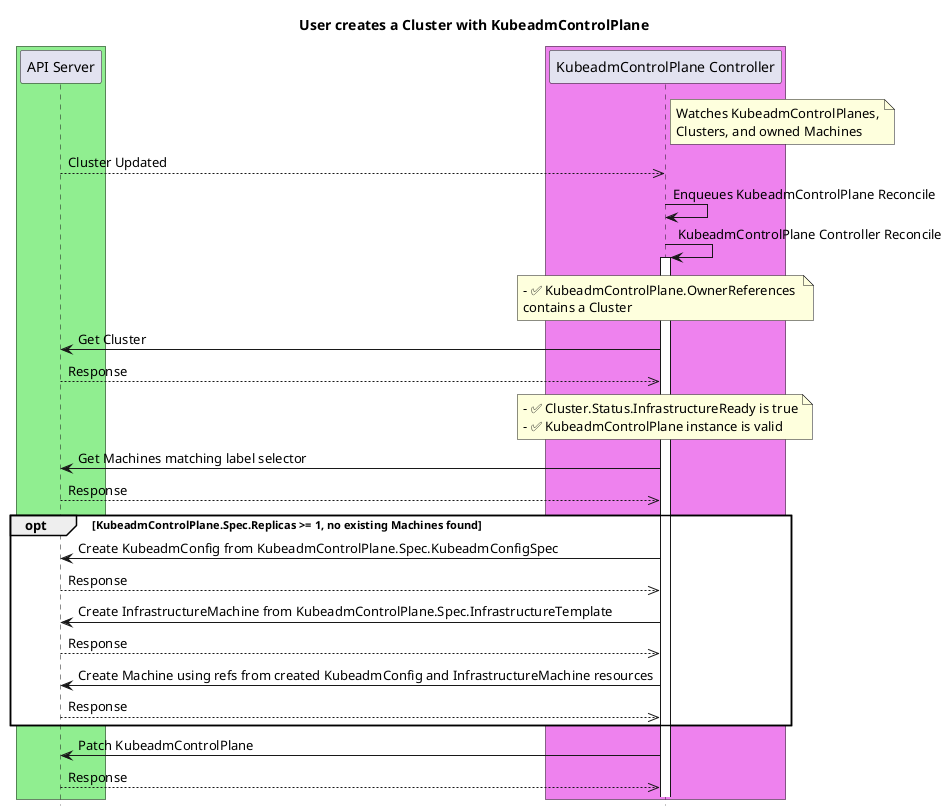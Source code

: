 @startuml
title User creates a Cluster with KubeadmControlPlane

' -- GROUPS START ---

box #lightgreen
participant "API Server"
end box

box #violet
participant "KubeadmControlPlane Controller"
end box

' -- GROUPS END ---

note right of "KubeadmControlPlane Controller":Watches KubeadmControlPlanes,\nClusters, and owned Machines

"API Server"-->>"KubeadmControlPlane Controller": Cluster Updated

"KubeadmControlPlane Controller"-> "KubeadmControlPlane Controller":Enqueues KubeadmControlPlane Reconcile

"KubeadmControlPlane Controller"-> "KubeadmControlPlane Controller":KubeadmControlPlane Controller Reconcile
activate "KubeadmControlPlane Controller"

note over "KubeadmControlPlane Controller": - ✅ KubeadmControlPlane.OwnerReferences \ncontains a Cluster

"KubeadmControlPlane Controller"->"API Server": Get Cluster
"KubeadmControlPlane Controller"<<--"API Server": Response

note over "KubeadmControlPlane Controller": - ✅ Cluster.Status.InfrastructureReady is true\n- ✅ KubeadmControlPlane instance is valid

"KubeadmControlPlane Controller"->"API Server": Get Machines matching label selector
"KubeadmControlPlane Controller"<<--"API Server": Response

opt #white KubeadmControlPlane.Spec.Replicas >= 1, no existing Machines found

"KubeadmControlPlane Controller"->"API Server": Create KubeadmConfig from KubeadmControlPlane.Spec.KubeadmConfigSpec
"KubeadmControlPlane Controller"<<--"API Server": Response

"KubeadmControlPlane Controller"->"API Server": Create InfrastructureMachine from KubeadmControlPlane.Spec.InfrastructureTemplate
"KubeadmControlPlane Controller"<<--"API Server": Response

"KubeadmControlPlane Controller"->"API Server": Create Machine using refs from created KubeadmConfig and InfrastructureMachine resources
"KubeadmControlPlane Controller"<<--"API Server": Response

end

"KubeadmControlPlane Controller"->"API Server": Patch KubeadmControlPlane
"KubeadmControlPlane Controller"<<--"API Server": Response

hide footbox
@enduml
